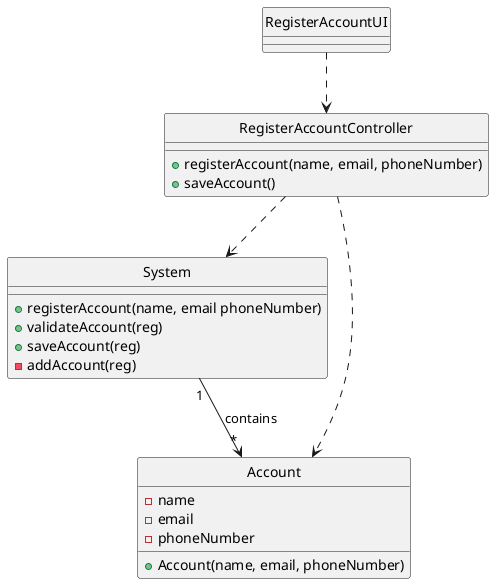 @startuml

class RegisterAccountUI
class RegisterAccountController
class System
class Account

class RegisterAccountController {
+registerAccount(name, email, phoneNumber)
+saveAccount()
}

class System {
+registerAccount(name, email phoneNumber)
+validateAccount(reg)
+saveAccount(reg)
-addAccount(reg)
}

class Account {
-name
-email
-phoneNumber
+Account(name, email, phoneNumber)
}

RegisterAccountUI ..> RegisterAccountController
RegisterAccountController ..> System
RegisterAccountController ..> Account
System "1" --> "*" Account: contains


hide RegisterAccountUI circle
hide RegisterAccountController circle
hide System circle
hide Account circle


@enduml

abstract class AbstractList
abstract AbstractCollection
interface List
interface Collection

List <|-- AbstractList
Collection <|-- AbstractCollection

Collection <|- List
AbstractCollection <|- AbstractList
AbstractList <|-- ArrayList

class ArrayList {
Object[] elementData
size()
}

enum TimeUnit {
DAYS
HOURS
MINUTES
}

hide ArrayList circle